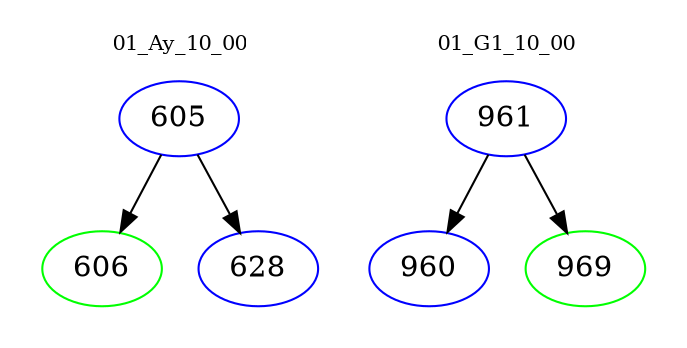 digraph{
subgraph cluster_0 {
color = white
label = "01_Ay_10_00";
fontsize=10;
T0_605 [label="605", color="blue"]
T0_605 -> T0_606 [color="black"]
T0_606 [label="606", color="green"]
T0_605 -> T0_628 [color="black"]
T0_628 [label="628", color="blue"]
}
subgraph cluster_1 {
color = white
label = "01_G1_10_00";
fontsize=10;
T1_961 [label="961", color="blue"]
T1_961 -> T1_960 [color="black"]
T1_960 [label="960", color="blue"]
T1_961 -> T1_969 [color="black"]
T1_969 [label="969", color="green"]
}
}
